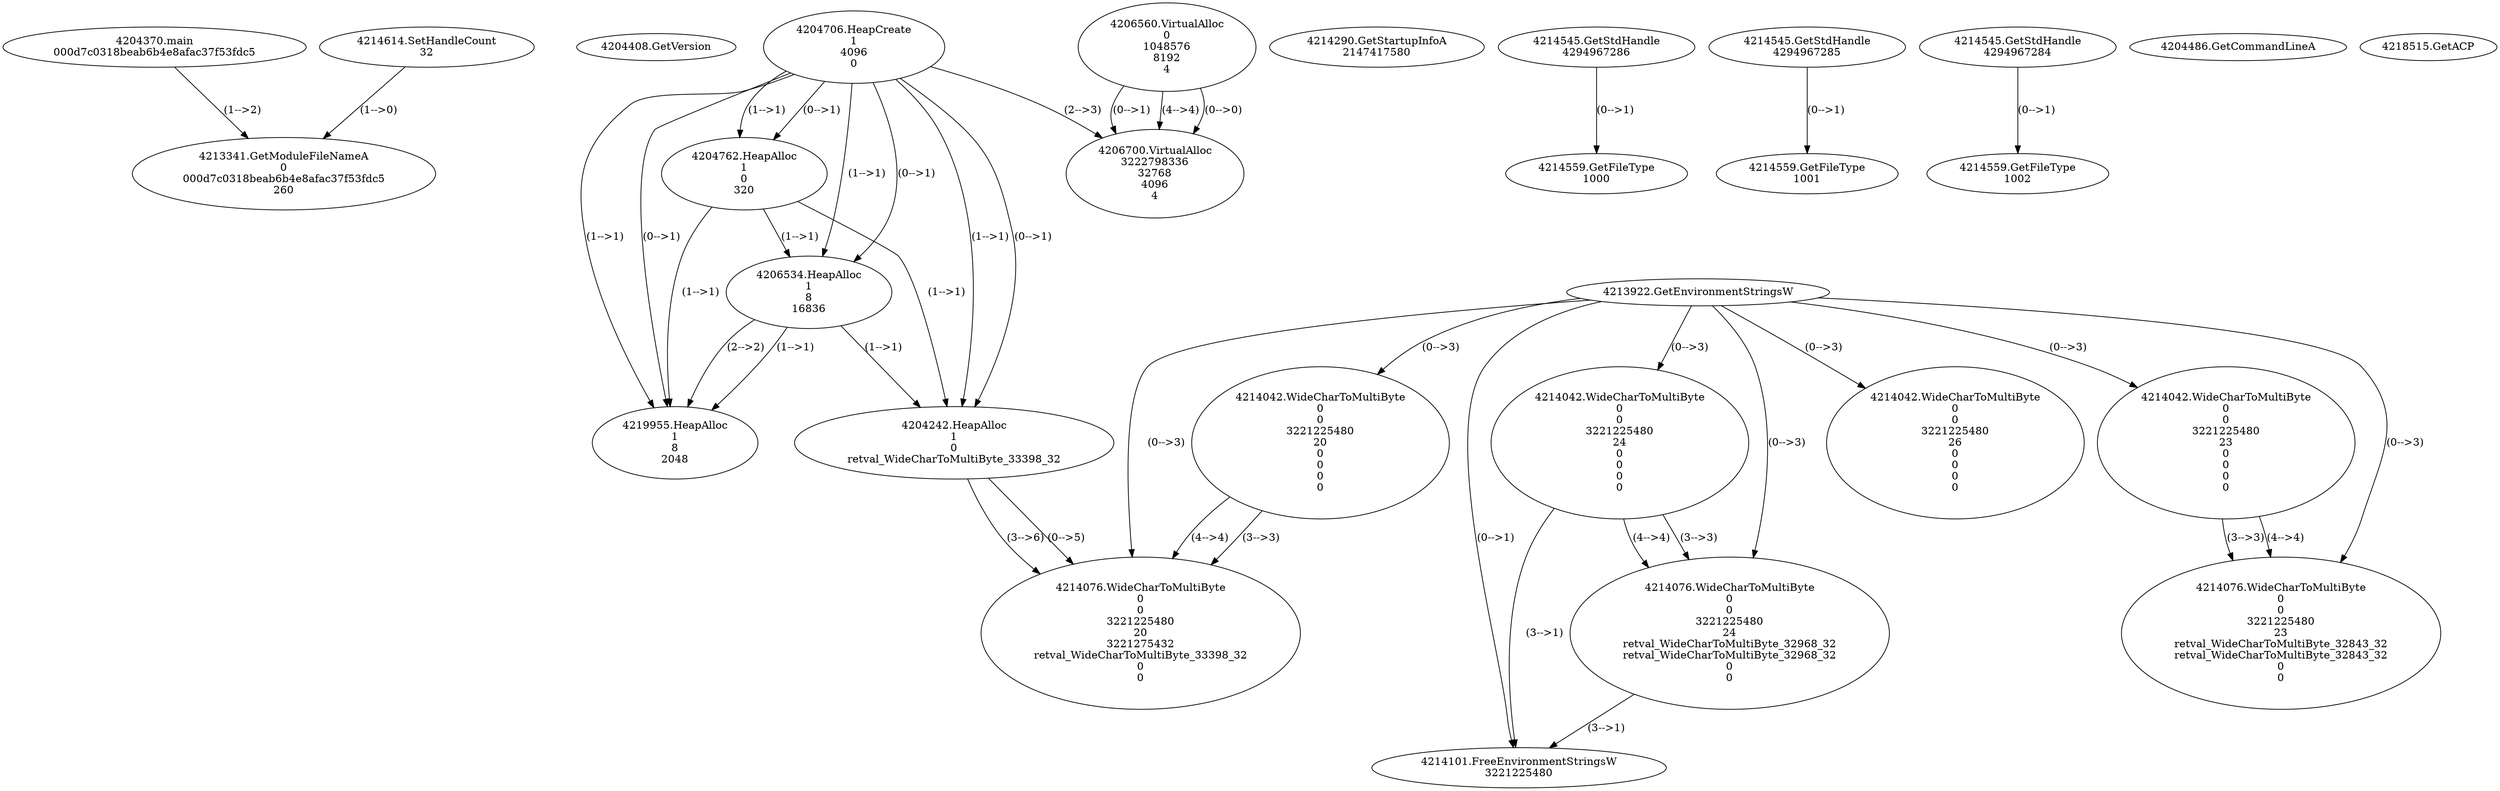 // Global SCDG with merge call
digraph {
	0 [label="4204370.main
000d7c0318beab6b4e8afac37f53fdc5"]
	1 [label="4204408.GetVersion
"]
	2 [label="4204706.HeapCreate
1
4096
0"]
	3 [label="4204762.HeapAlloc
1
0
320"]
	2 -> 3 [label="(1-->1)"]
	2 -> 3 [label="(0-->1)"]
	4 [label="4206534.HeapAlloc
1
8
16836"]
	2 -> 4 [label="(1-->1)"]
	2 -> 4 [label="(0-->1)"]
	3 -> 4 [label="(1-->1)"]
	5 [label="4206560.VirtualAlloc
0
1048576
8192
4"]
	6 [label="4206700.VirtualAlloc
3222798336
32768
4096
4"]
	5 -> 6 [label="(0-->1)"]
	2 -> 6 [label="(2-->3)"]
	5 -> 6 [label="(4-->4)"]
	5 -> 6 [label="(0-->0)"]
	7 [label="4214290.GetStartupInfoA
2147417580"]
	8 [label="4214545.GetStdHandle
4294967286"]
	9 [label="4214559.GetFileType
1000"]
	8 -> 9 [label="(0-->1)"]
	10 [label="4214545.GetStdHandle
4294967285"]
	11 [label="4214559.GetFileType
1001"]
	10 -> 11 [label="(0-->1)"]
	12 [label="4214545.GetStdHandle
4294967284"]
	13 [label="4214559.GetFileType
1002"]
	12 -> 13 [label="(0-->1)"]
	14 [label="4214614.SetHandleCount
32"]
	15 [label="4204486.GetCommandLineA
"]
	16 [label="4213922.GetEnvironmentStringsW
"]
	17 [label="4214042.WideCharToMultiByte
0
0
3221225480
24
0
0
0
0"]
	16 -> 17 [label="(0-->3)"]
	18 [label="4214076.WideCharToMultiByte
0
0
3221225480
24
retval_WideCharToMultiByte_32968_32
retval_WideCharToMultiByte_32968_32
0
0"]
	16 -> 18 [label="(0-->3)"]
	17 -> 18 [label="(3-->3)"]
	17 -> 18 [label="(4-->4)"]
	19 [label="4214101.FreeEnvironmentStringsW
3221225480"]
	16 -> 19 [label="(0-->1)"]
	17 -> 19 [label="(3-->1)"]
	18 -> 19 [label="(3-->1)"]
	20 [label="4218515.GetACP
"]
	21 [label="4213341.GetModuleFileNameA
0
000d7c0318beab6b4e8afac37f53fdc5
260"]
	0 -> 21 [label="(1-->2)"]
	14 -> 21 [label="(1-->0)"]
	22 [label="4219955.HeapAlloc
1
8
2048"]
	2 -> 22 [label="(1-->1)"]
	2 -> 22 [label="(0-->1)"]
	3 -> 22 [label="(1-->1)"]
	4 -> 22 [label="(1-->1)"]
	4 -> 22 [label="(2-->2)"]
	23 [label="4214042.WideCharToMultiByte
0
0
3221225480
23
0
0
0
0"]
	16 -> 23 [label="(0-->3)"]
	24 [label="4214076.WideCharToMultiByte
0
0
3221225480
23
retval_WideCharToMultiByte_32843_32
retval_WideCharToMultiByte_32843_32
0
0"]
	16 -> 24 [label="(0-->3)"]
	23 -> 24 [label="(3-->3)"]
	23 -> 24 [label="(4-->4)"]
	25 [label="4214042.WideCharToMultiByte
0
0
3221225480
26
0
0
0
0"]
	16 -> 25 [label="(0-->3)"]
	26 [label="4214042.WideCharToMultiByte
0
0
3221225480
20
0
0
0
0"]
	16 -> 26 [label="(0-->3)"]
	27 [label="4204242.HeapAlloc
1
0
retval_WideCharToMultiByte_33398_32"]
	2 -> 27 [label="(1-->1)"]
	2 -> 27 [label="(0-->1)"]
	3 -> 27 [label="(1-->1)"]
	4 -> 27 [label="(1-->1)"]
	28 [label="4214076.WideCharToMultiByte
0
0
3221225480
20
3221275432
retval_WideCharToMultiByte_33398_32
0
0"]
	16 -> 28 [label="(0-->3)"]
	26 -> 28 [label="(3-->3)"]
	26 -> 28 [label="(4-->4)"]
	27 -> 28 [label="(0-->5)"]
	27 -> 28 [label="(3-->6)"]
}
